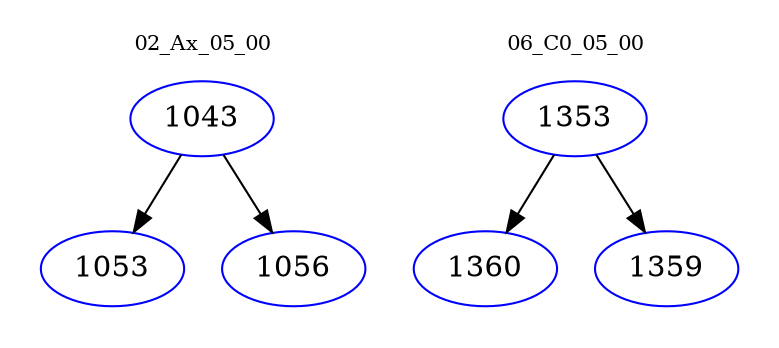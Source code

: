 digraph{
subgraph cluster_0 {
color = white
label = "02_Ax_05_00";
fontsize=10;
T0_1043 [label="1043", color="blue"]
T0_1043 -> T0_1053 [color="black"]
T0_1053 [label="1053", color="blue"]
T0_1043 -> T0_1056 [color="black"]
T0_1056 [label="1056", color="blue"]
}
subgraph cluster_1 {
color = white
label = "06_C0_05_00";
fontsize=10;
T1_1353 [label="1353", color="blue"]
T1_1353 -> T1_1360 [color="black"]
T1_1360 [label="1360", color="blue"]
T1_1353 -> T1_1359 [color="black"]
T1_1359 [label="1359", color="blue"]
}
}
